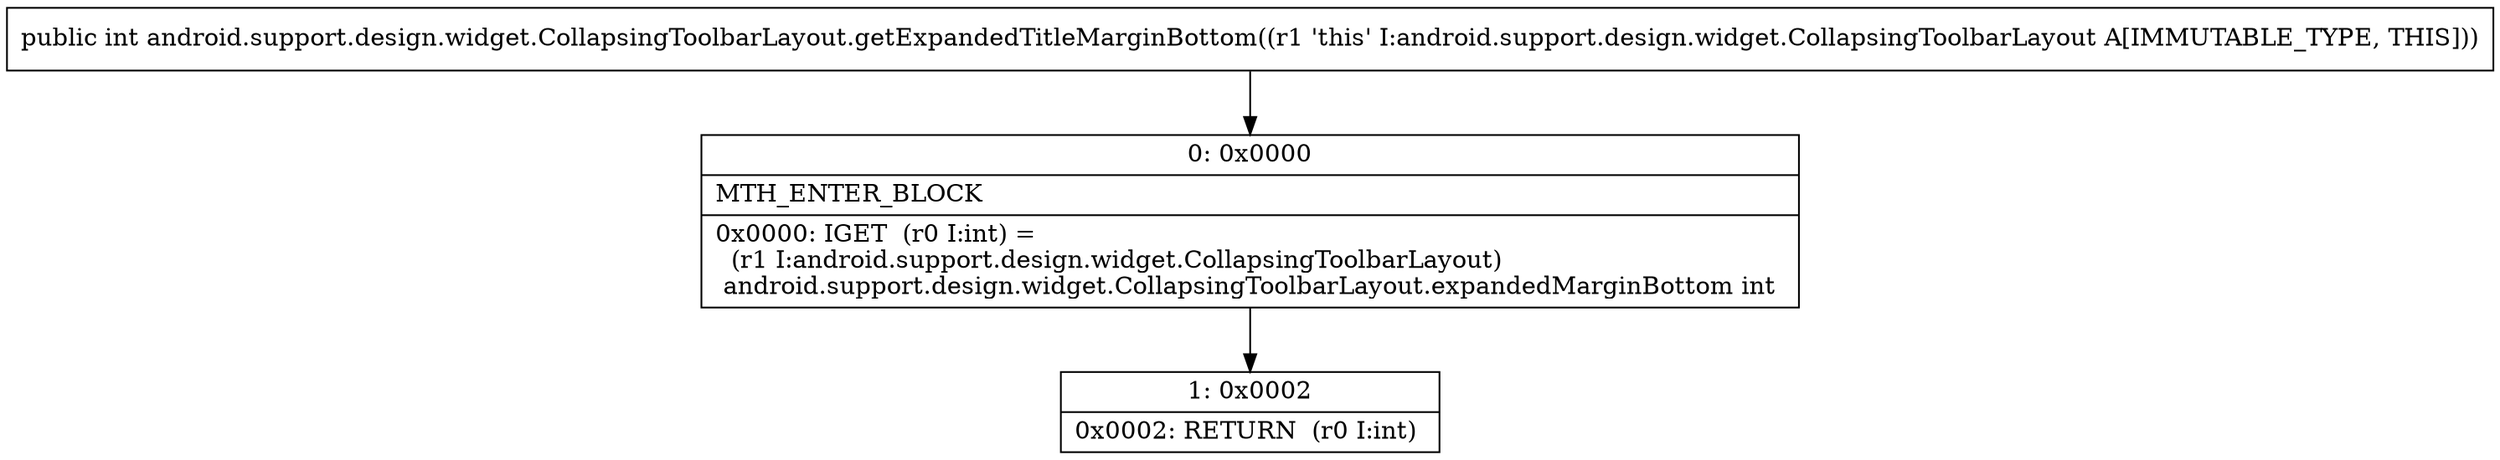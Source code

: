 digraph "CFG forandroid.support.design.widget.CollapsingToolbarLayout.getExpandedTitleMarginBottom()I" {
Node_0 [shape=record,label="{0\:\ 0x0000|MTH_ENTER_BLOCK\l|0x0000: IGET  (r0 I:int) = \l  (r1 I:android.support.design.widget.CollapsingToolbarLayout)\l android.support.design.widget.CollapsingToolbarLayout.expandedMarginBottom int \l}"];
Node_1 [shape=record,label="{1\:\ 0x0002|0x0002: RETURN  (r0 I:int) \l}"];
MethodNode[shape=record,label="{public int android.support.design.widget.CollapsingToolbarLayout.getExpandedTitleMarginBottom((r1 'this' I:android.support.design.widget.CollapsingToolbarLayout A[IMMUTABLE_TYPE, THIS])) }"];
MethodNode -> Node_0;
Node_0 -> Node_1;
}

